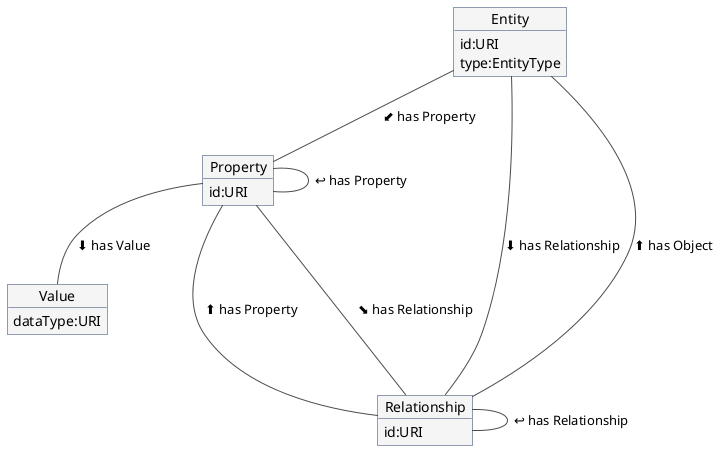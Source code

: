 @startuml

skinparam object {
  BackgroundColor #f5f5f5
  ArrowColor #4c4c4c
  BorderColor #233c68
}

object Entity

Entity : id:URI 
Entity : type:EntityType 

object Value

Value : dataType:URI 


object Property

Property : id:URI 

object Relationship

Relationship : id:URI 


Entity -- Relationship : "⬇ has Relationship"
Entity  -- Relationship : "⬆ has Object" 
Entity  -- Property : "⬋ has Property" 
Relationship  --- Relationship : "↩ has Relationship" 
Property  --  Value : "⬇ has Value"
Property ---  Relationship : "⬆ has Property"
Property ---  Relationship : "⬊ has Relationship"
Property  ---   Property : "↩ has Property"


@enduml